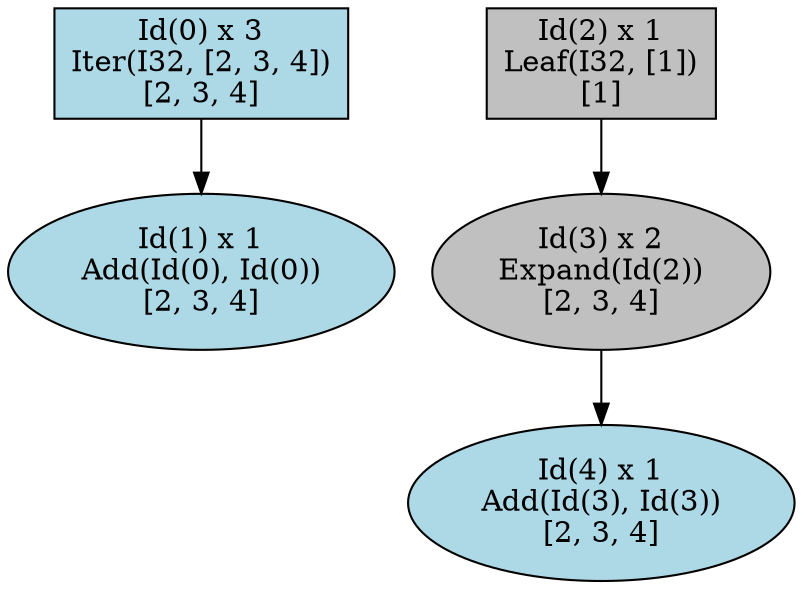 strict digraph {
  ordering=in
  rank=source
  0[label="Id(0) x 3
Iter(I32, [2, 3, 4])
[2, 3, 4]", shape=box, fillcolor="lightblue", style=filled]
  1[label="Id(1) x 1
Add(Id(0), Id(0))
[2, 3, 4]", shape=oval, fillcolor="lightblue", style=filled]
  2[label="Id(2) x 1
Leaf(I32, [1])
[1]", shape=box, fillcolor="grey", style=filled]
  3[label="Id(3) x 2
Expand(Id(2))
[2, 3, 4]", shape=oval, fillcolor="grey", style=filled]
  4[label="Id(4) x 1
Add(Id(3), Id(3))
[2, 3, 4]", shape=oval, fillcolor="lightblue", style=filled]
  0 -> 1
  0 -> 1
  2 -> 3
  3 -> 4
  3 -> 4
}